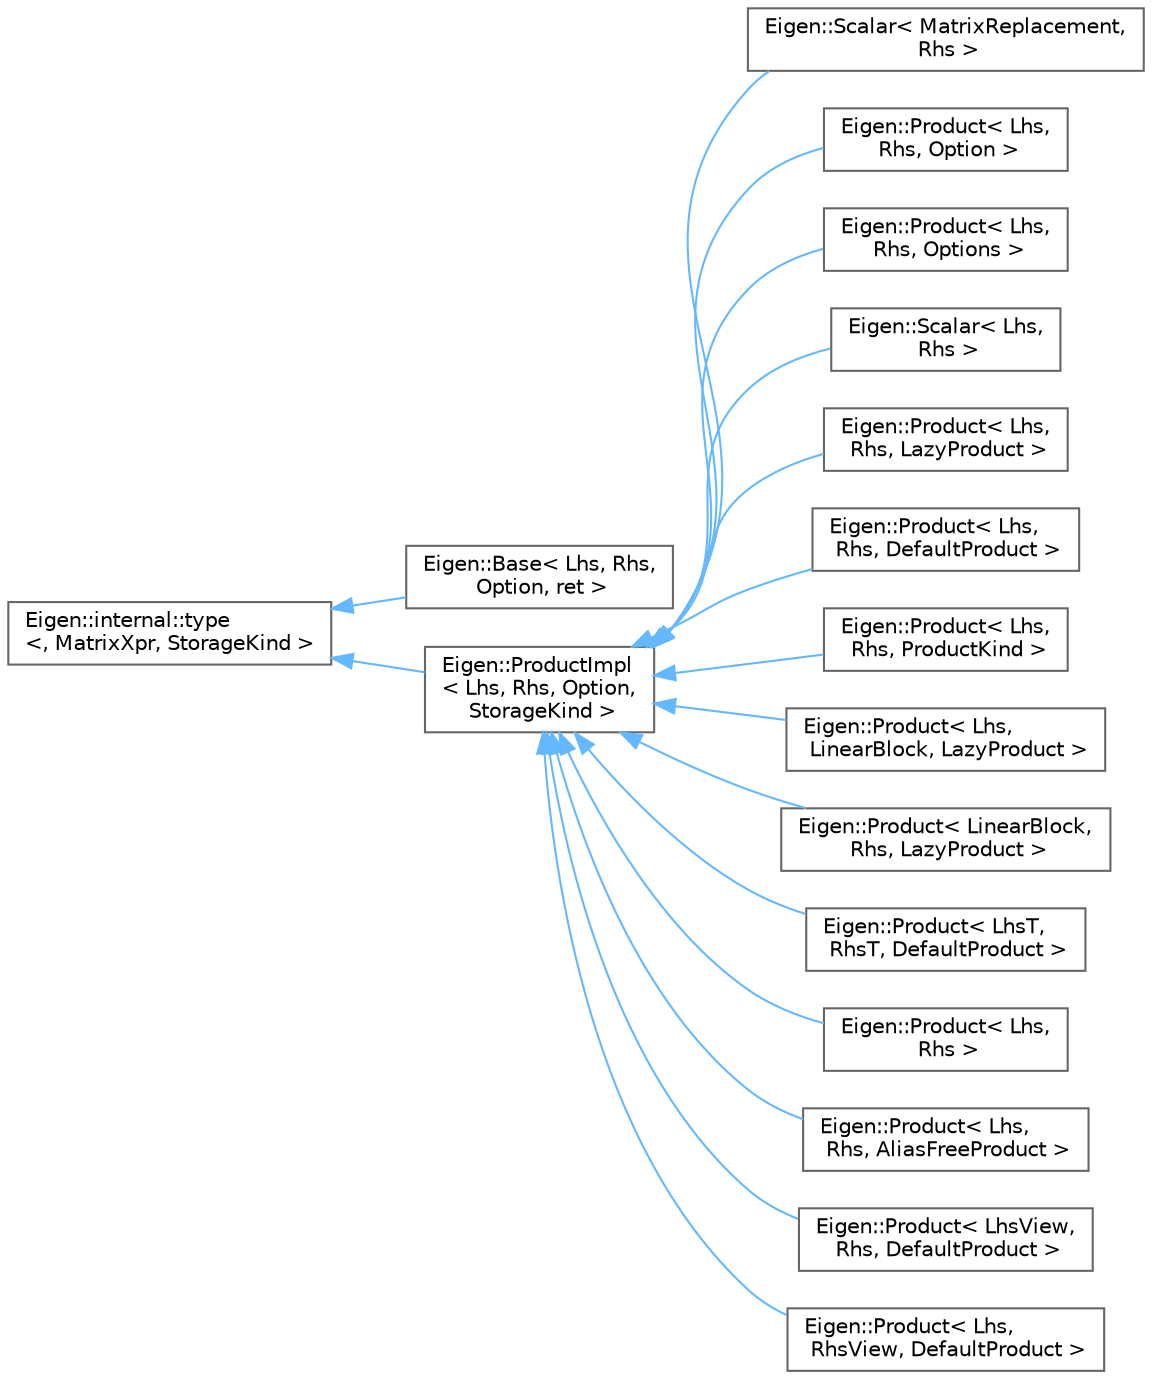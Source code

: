 digraph "类继承关系图"
{
 // LATEX_PDF_SIZE
  bgcolor="transparent";
  edge [fontname=Helvetica,fontsize=10,labelfontname=Helvetica,labelfontsize=10];
  node [fontname=Helvetica,fontsize=10,shape=box,height=0.2,width=0.4];
  rankdir="LR";
  Node0 [id="Node000000",label="Eigen::internal::type\l\<, MatrixXpr, StorageKind \>",height=0.2,width=0.4,color="grey40", fillcolor="white", style="filled",URL="$struct_eigen_1_1internal_1_1generic__xpr__base.html",tooltip=" "];
  Node0 -> Node1 [id="edge4576_Node000000_Node000001",dir="back",color="steelblue1",style="solid",tooltip=" "];
  Node1 [id="Node000001",label="Eigen::Base\< Lhs, Rhs,\l Option, ret \>",height=0.2,width=0.4,color="grey40", fillcolor="white", style="filled",URL="$class_eigen_1_1_product_impl.html",tooltip=" "];
  Node0 -> Node2 [id="edge4577_Node000000_Node000002",dir="back",color="steelblue1",style="solid",tooltip=" "];
  Node2 [id="Node000002",label="Eigen::ProductImpl\l\< Lhs, Rhs, Option,\l StorageKind \>",height=0.2,width=0.4,color="grey40", fillcolor="white", style="filled",URL="$class_eigen_1_1_product_impl.html",tooltip=" "];
  Node2 -> Node3 [id="edge4578_Node000002_Node000003",dir="back",color="steelblue1",style="solid",tooltip=" "];
  Node3 [id="Node000003",label="Eigen::Scalar\< MatrixReplacement,\l Rhs \>",height=0.2,width=0.4,color="grey40", fillcolor="white", style="filled",URL="$class_eigen_1_1_product.html",tooltip=" "];
  Node2 -> Node4 [id="edge4579_Node000002_Node000004",dir="back",color="steelblue1",style="solid",tooltip=" "];
  Node4 [id="Node000004",label="Eigen::Product\< Lhs,\l Rhs, Option \>",height=0.2,width=0.4,color="grey40", fillcolor="white", style="filled",URL="$class_eigen_1_1_product.html",tooltip=" "];
  Node2 -> Node5 [id="edge4580_Node000002_Node000005",dir="back",color="steelblue1",style="solid",tooltip=" "];
  Node5 [id="Node000005",label="Eigen::Product\< Lhs,\l Rhs, Options \>",height=0.2,width=0.4,color="grey40", fillcolor="white", style="filled",URL="$class_eigen_1_1_product.html",tooltip=" "];
  Node2 -> Node6 [id="edge4581_Node000002_Node000006",dir="back",color="steelblue1",style="solid",tooltip=" "];
  Node6 [id="Node000006",label="Eigen::Scalar\< Lhs,\l Rhs \>",height=0.2,width=0.4,color="grey40", fillcolor="white", style="filled",URL="$class_eigen_1_1_product.html",tooltip=" "];
  Node2 -> Node7 [id="edge4582_Node000002_Node000007",dir="back",color="steelblue1",style="solid",tooltip=" "];
  Node7 [id="Node000007",label="Eigen::Product\< Lhs,\l Rhs, LazyProduct \>",height=0.2,width=0.4,color="grey40", fillcolor="white", style="filled",URL="$class_eigen_1_1_product.html",tooltip=" "];
  Node2 -> Node8 [id="edge4583_Node000002_Node000008",dir="back",color="steelblue1",style="solid",tooltip=" "];
  Node8 [id="Node000008",label="Eigen::Product\< Lhs,\l Rhs, DefaultProduct \>",height=0.2,width=0.4,color="grey40", fillcolor="white", style="filled",URL="$class_eigen_1_1_product.html",tooltip=" "];
  Node2 -> Node9 [id="edge4584_Node000002_Node000009",dir="back",color="steelblue1",style="solid",tooltip=" "];
  Node9 [id="Node000009",label="Eigen::Product\< Lhs,\l Rhs, ProductKind \>",height=0.2,width=0.4,color="grey40", fillcolor="white", style="filled",URL="$class_eigen_1_1_product.html",tooltip=" "];
  Node2 -> Node10 [id="edge4585_Node000002_Node000010",dir="back",color="steelblue1",style="solid",tooltip=" "];
  Node10 [id="Node000010",label="Eigen::Product\< Lhs,\l LinearBlock, LazyProduct \>",height=0.2,width=0.4,color="grey40", fillcolor="white", style="filled",URL="$class_eigen_1_1_product.html",tooltip=" "];
  Node2 -> Node11 [id="edge4586_Node000002_Node000011",dir="back",color="steelblue1",style="solid",tooltip=" "];
  Node11 [id="Node000011",label="Eigen::Product\< LinearBlock,\l Rhs, LazyProduct \>",height=0.2,width=0.4,color="grey40", fillcolor="white", style="filled",URL="$class_eigen_1_1_product.html",tooltip=" "];
  Node2 -> Node12 [id="edge4587_Node000002_Node000012",dir="back",color="steelblue1",style="solid",tooltip=" "];
  Node12 [id="Node000012",label="Eigen::Product\< LhsT,\l RhsT, DefaultProduct \>",height=0.2,width=0.4,color="grey40", fillcolor="white", style="filled",URL="$class_eigen_1_1_product.html",tooltip=" "];
  Node2 -> Node13 [id="edge4588_Node000002_Node000013",dir="back",color="steelblue1",style="solid",tooltip=" "];
  Node13 [id="Node000013",label="Eigen::Product\< Lhs,\l Rhs \>",height=0.2,width=0.4,color="grey40", fillcolor="white", style="filled",URL="$class_eigen_1_1_product.html",tooltip=" "];
  Node2 -> Node14 [id="edge4589_Node000002_Node000014",dir="back",color="steelblue1",style="solid",tooltip=" "];
  Node14 [id="Node000014",label="Eigen::Product\< Lhs,\l Rhs, AliasFreeProduct \>",height=0.2,width=0.4,color="grey40", fillcolor="white", style="filled",URL="$class_eigen_1_1_product.html",tooltip=" "];
  Node2 -> Node15 [id="edge4590_Node000002_Node000015",dir="back",color="steelblue1",style="solid",tooltip=" "];
  Node15 [id="Node000015",label="Eigen::Product\< LhsView,\l Rhs, DefaultProduct \>",height=0.2,width=0.4,color="grey40", fillcolor="white", style="filled",URL="$class_eigen_1_1_product.html",tooltip=" "];
  Node2 -> Node16 [id="edge4591_Node000002_Node000016",dir="back",color="steelblue1",style="solid",tooltip=" "];
  Node16 [id="Node000016",label="Eigen::Product\< Lhs,\l RhsView, DefaultProduct \>",height=0.2,width=0.4,color="grey40", fillcolor="white", style="filled",URL="$class_eigen_1_1_product.html",tooltip=" "];
}
